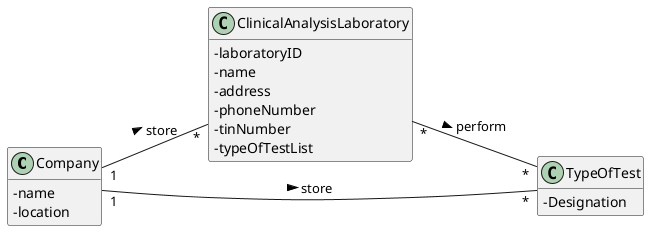 @startuml
hide methods
left to right direction
skinparam classAttributeIconSize 0


class Company {
  -name
  -location
}




class ClinicalAnalysisLaboratory {
  -laboratoryID
  -name
  -address
  -phoneNumber
  -tinNumber
  -typeOfTestList
}

class TypeOfTest {
  -Designation
}


Company "1" -- "*" ClinicalAnalysisLaboratory : store >
Company"1" -- "*" TypeOfTest : store >
ClinicalAnalysisLaboratory "*" -- "*" TypeOfTest : perform >


@enduml